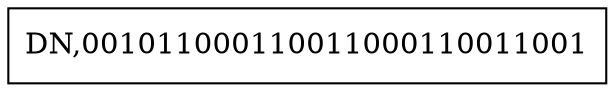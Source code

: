 digraph {
    743 [label="DN,001011000110011000110011001", shape="box", style="filled", fillcolor="white"]
}